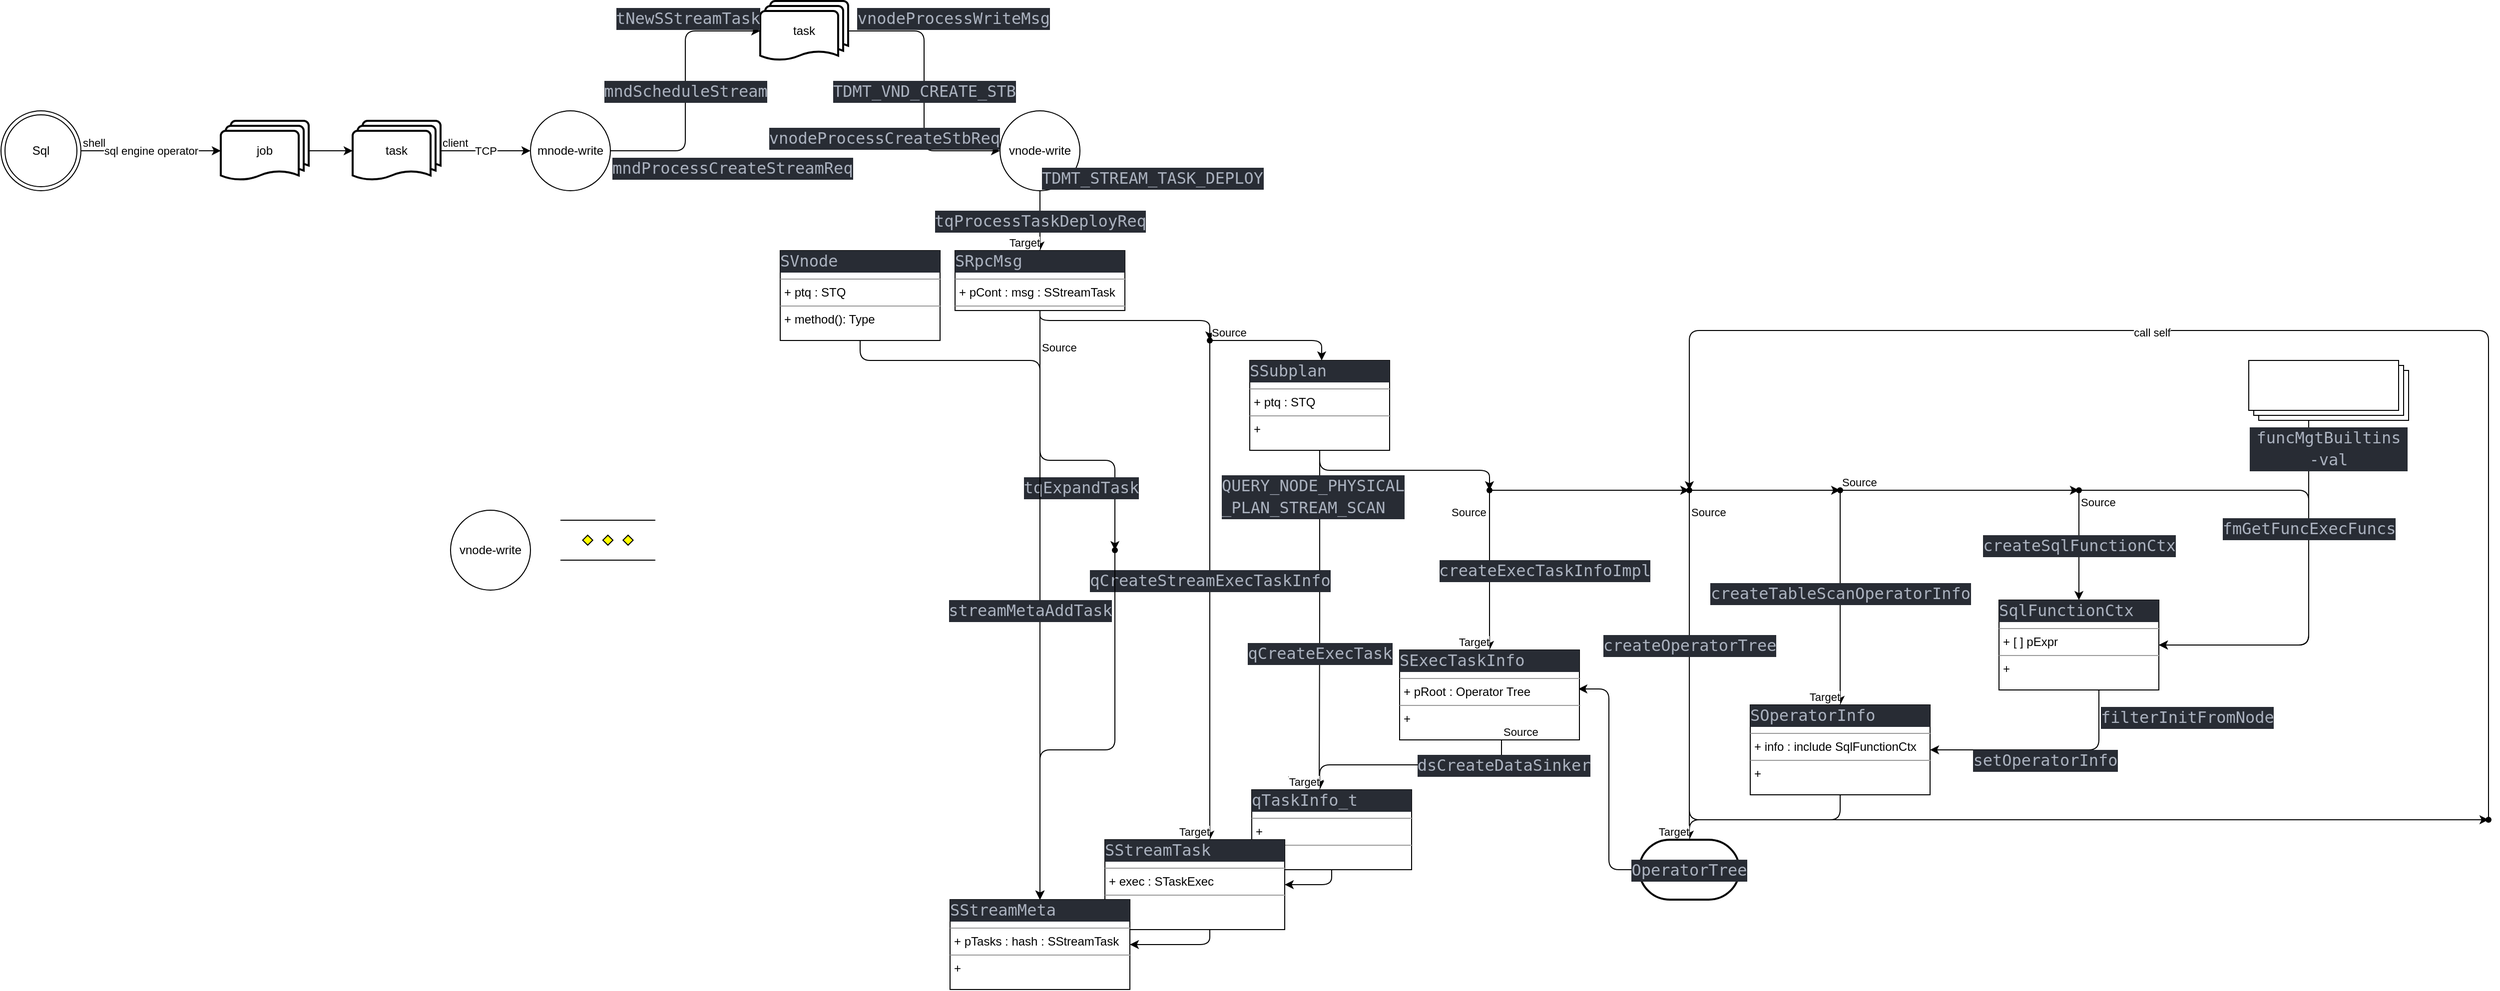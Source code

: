 <mxfile version="21.1.6" type="github">
  <diagram name="第 1 页" id="pCtgnsToikmaQAuae_r1">
    <mxGraphModel dx="1434" dy="764" grid="1" gridSize="10" guides="1" tooltips="1" connect="1" arrows="1" fold="1" page="1" pageScale="1" pageWidth="850" pageHeight="1100" math="0" shadow="0">
      <root>
        <mxCell id="0" />
        <mxCell id="1" parent="0" />
        <mxCell id="iXwxiYTci3UaNsQkCAsQ-6" value="vnode-write" style="ellipse;whiteSpace=wrap;html=1;aspect=fixed;" parent="1" vertex="1">
          <mxGeometry x="1000" y="640" width="80" height="80" as="geometry" />
        </mxCell>
        <mxCell id="iXwxiYTci3UaNsQkCAsQ-7" value="vnode-write" style="ellipse;whiteSpace=wrap;html=1;aspect=fixed;" parent="1" vertex="1">
          <mxGeometry x="450" y="1040" width="80" height="80" as="geometry" />
        </mxCell>
        <mxCell id="iXwxiYTci3UaNsQkCAsQ-8" value="" style="verticalLabelPosition=bottom;verticalAlign=top;html=1;shape=mxgraph.flowchart.parallel_mode;pointerEvents=1" parent="1" vertex="1">
          <mxGeometry x="560" y="1050" width="95" height="40" as="geometry" />
        </mxCell>
        <mxCell id="iXwxiYTci3UaNsQkCAsQ-9" value="" style="endArrow=classic;html=1;rounded=0;" parent="1" source="iXwxiYTci3UaNsQkCAsQ-16" target="iXwxiYTci3UaNsQkCAsQ-15" edge="1">
          <mxGeometry relative="1" as="geometry">
            <mxPoint x="380" y="680.5" as="sourcePoint" />
            <mxPoint x="540" y="680" as="targetPoint" />
          </mxGeometry>
        </mxCell>
        <mxCell id="iXwxiYTci3UaNsQkCAsQ-10" value="TCP" style="edgeLabel;resizable=0;html=1;align=center;verticalAlign=middle;" parent="iXwxiYTci3UaNsQkCAsQ-9" connectable="0" vertex="1">
          <mxGeometry relative="1" as="geometry" />
        </mxCell>
        <mxCell id="iXwxiYTci3UaNsQkCAsQ-11" value="client" style="edgeLabel;resizable=0;html=1;align=left;verticalAlign=bottom;" parent="iXwxiYTci3UaNsQkCAsQ-9" connectable="0" vertex="1">
          <mxGeometry x="-1" relative="1" as="geometry" />
        </mxCell>
        <mxCell id="iXwxiYTci3UaNsQkCAsQ-12" style="edgeStyle=orthogonalEdgeStyle;rounded=0;orthogonalLoop=1;jettySize=auto;html=1;exitX=1;exitY=0.5;exitDx=0;exitDy=0;exitPerimeter=0;entryX=0;entryY=0.5;entryDx=0;entryDy=0;entryPerimeter=0;" parent="1" source="iXwxiYTci3UaNsQkCAsQ-13" target="iXwxiYTci3UaNsQkCAsQ-16" edge="1">
          <mxGeometry relative="1" as="geometry" />
        </mxCell>
        <mxCell id="iXwxiYTci3UaNsQkCAsQ-13" value="job" style="strokeWidth=2;html=1;shape=mxgraph.flowchart.multi-document;whiteSpace=wrap;" parent="1" vertex="1">
          <mxGeometry x="220" y="650" width="88" height="60" as="geometry" />
        </mxCell>
        <mxCell id="iXwxiYTci3UaNsQkCAsQ-14" value="&lt;div&gt;Sql&lt;/div&gt;" style="ellipse;shape=doubleEllipse;whiteSpace=wrap;html=1;aspect=fixed;" parent="1" vertex="1">
          <mxGeometry y="640" width="80" height="80" as="geometry" />
        </mxCell>
        <mxCell id="iXwxiYTci3UaNsQkCAsQ-15" value="mnode-write" style="ellipse;whiteSpace=wrap;html=1;aspect=fixed;" parent="1" vertex="1">
          <mxGeometry x="530" y="640" width="80" height="80" as="geometry" />
        </mxCell>
        <mxCell id="iXwxiYTci3UaNsQkCAsQ-16" value="task" style="strokeWidth=2;html=1;shape=mxgraph.flowchart.multi-document;whiteSpace=wrap;" parent="1" vertex="1">
          <mxGeometry x="352" y="650" width="88" height="60" as="geometry" />
        </mxCell>
        <mxCell id="iXwxiYTci3UaNsQkCAsQ-17" value="" style="endArrow=classic;html=1;rounded=0;" parent="1" source="iXwxiYTci3UaNsQkCAsQ-14" target="iXwxiYTci3UaNsQkCAsQ-13" edge="1">
          <mxGeometry relative="1" as="geometry">
            <mxPoint x="460" y="550" as="sourcePoint" />
            <mxPoint x="620" y="550" as="targetPoint" />
          </mxGeometry>
        </mxCell>
        <mxCell id="iXwxiYTci3UaNsQkCAsQ-18" value="sql engine operator" style="edgeLabel;resizable=0;html=1;align=center;verticalAlign=middle;" parent="iXwxiYTci3UaNsQkCAsQ-17" connectable="0" vertex="1">
          <mxGeometry relative="1" as="geometry" />
        </mxCell>
        <mxCell id="iXwxiYTci3UaNsQkCAsQ-19" value="shell" style="edgeLabel;resizable=0;html=1;align=left;verticalAlign=bottom;" parent="iXwxiYTci3UaNsQkCAsQ-17" connectable="0" vertex="1">
          <mxGeometry x="-1" relative="1" as="geometry" />
        </mxCell>
        <mxCell id="iXwxiYTci3UaNsQkCAsQ-26" value="" style="endArrow=classic;html=1;rounded=1;edgeStyle=elbowEdgeStyle;" parent="1" source="iXwxiYTci3UaNsQkCAsQ-33" target="iXwxiYTci3UaNsQkCAsQ-6" edge="1">
          <mxGeometry relative="1" as="geometry">
            <mxPoint x="590" y="770" as="sourcePoint" />
            <mxPoint x="1010" y="540" as="targetPoint" />
          </mxGeometry>
        </mxCell>
        <mxCell id="iXwxiYTci3UaNsQkCAsQ-27" value="&lt;div style=&quot;color: rgb(171, 178, 191); background-color: rgb(40, 44, 52); font-family: &amp;quot;Cascadia Code&amp;quot;, &amp;quot;Cascadia Code&amp;quot;, monospace, &amp;quot;Droid Sans Mono&amp;quot;, &amp;quot;monospace&amp;quot;, monospace; font-weight: normal; font-size: 16px; line-height: 22px;&quot;&gt;&lt;div&gt;TDMT_VND_CREATE_STB&lt;/div&gt;&lt;/div&gt;" style="edgeLabel;resizable=0;html=1;align=center;verticalAlign=middle;" parent="iXwxiYTci3UaNsQkCAsQ-26" connectable="0" vertex="1">
          <mxGeometry relative="1" as="geometry" />
        </mxCell>
        <mxCell id="iXwxiYTci3UaNsQkCAsQ-29" value="&lt;div style=&quot;color: rgb(171, 178, 191); background-color: rgb(40, 44, 52); font-family: &amp;quot;Cascadia Code&amp;quot;, &amp;quot;Cascadia Code&amp;quot;, monospace, &amp;quot;Droid Sans Mono&amp;quot;, &amp;quot;monospace&amp;quot;, monospace; font-weight: normal; font-size: 16px; line-height: 22px;&quot;&gt;&lt;div&gt;vnodeProcessCreateStbReq&lt;/div&gt;&lt;/div&gt;" style="edgeLabel;resizable=0;html=1;align=right;verticalAlign=bottom;" parent="iXwxiYTci3UaNsQkCAsQ-26" connectable="0" vertex="1">
          <mxGeometry x="1" relative="1" as="geometry" />
        </mxCell>
        <mxCell id="iXwxiYTci3UaNsQkCAsQ-33" value="task" style="strokeWidth=2;html=1;shape=mxgraph.flowchart.multi-document;whiteSpace=wrap;" parent="1" vertex="1">
          <mxGeometry x="760" y="530" width="88" height="60" as="geometry" />
        </mxCell>
        <mxCell id="iXwxiYTci3UaNsQkCAsQ-35" value="" style="endArrow=classic;html=1;rounded=1;edgeStyle=elbowEdgeStyle;" parent="1" source="iXwxiYTci3UaNsQkCAsQ-15" target="iXwxiYTci3UaNsQkCAsQ-33" edge="1">
          <mxGeometry relative="1" as="geometry">
            <mxPoint x="570" y="780" as="sourcePoint" />
            <mxPoint x="730" y="780" as="targetPoint" />
          </mxGeometry>
        </mxCell>
        <mxCell id="iXwxiYTci3UaNsQkCAsQ-36" value="&lt;div style=&quot;color: rgb(171, 178, 191); background-color: rgb(40, 44, 52); font-family: &amp;quot;Cascadia Code&amp;quot;, &amp;quot;Cascadia Code&amp;quot;, monospace, &amp;quot;Droid Sans Mono&amp;quot;, &amp;quot;monospace&amp;quot;, monospace; font-weight: normal; font-size: 16px; line-height: 22px;&quot;&gt;&lt;div&gt;mndScheduleStream&lt;/div&gt;&lt;/div&gt;" style="edgeLabel;resizable=0;html=1;align=center;verticalAlign=middle;" parent="iXwxiYTci3UaNsQkCAsQ-35" connectable="0" vertex="1">
          <mxGeometry relative="1" as="geometry" />
        </mxCell>
        <mxCell id="iXwxiYTci3UaNsQkCAsQ-37" value="&lt;div style=&quot;color: rgb(171, 178, 191); background-color: rgb(40, 44, 52); font-family: &amp;quot;Cascadia Code&amp;quot;, &amp;quot;Cascadia Code&amp;quot;, monospace, &amp;quot;Droid Sans Mono&amp;quot;, &amp;quot;monospace&amp;quot;, monospace; font-weight: normal; font-size: 16px; line-height: 22px;&quot;&gt;&lt;div&gt;mndProcessCreateStreamReq&lt;/div&gt;&lt;/div&gt;" style="edgeLabel;resizable=0;html=1;align=left;verticalAlign=bottom;" parent="iXwxiYTci3UaNsQkCAsQ-35" connectable="0" vertex="1">
          <mxGeometry x="-1" relative="1" as="geometry">
            <mxPoint y="30" as="offset" />
          </mxGeometry>
        </mxCell>
        <mxCell id="iXwxiYTci3UaNsQkCAsQ-38" value="&lt;div style=&quot;color: rgb(171, 178, 191); background-color: rgb(40, 44, 52); font-family: &amp;quot;Cascadia Code&amp;quot;, &amp;quot;Cascadia Code&amp;quot;, monospace, &amp;quot;Droid Sans Mono&amp;quot;, &amp;quot;monospace&amp;quot;, monospace; font-weight: normal; font-size: 16px; line-height: 22px;&quot;&gt;&lt;div&gt;tNewSStreamTask&lt;/div&gt;&lt;/div&gt;" style="edgeLabel;resizable=0;html=1;align=right;verticalAlign=bottom;" parent="iXwxiYTci3UaNsQkCAsQ-35" connectable="0" vertex="1">
          <mxGeometry x="1" relative="1" as="geometry" />
        </mxCell>
        <mxCell id="iXwxiYTci3UaNsQkCAsQ-39" value="&lt;div style=&quot;color: rgb(171, 178, 191); background-color: rgb(40, 44, 52); font-family: &amp;quot;Cascadia Code&amp;quot;, &amp;quot;Cascadia Code&amp;quot;, monospace, &amp;quot;Droid Sans Mono&amp;quot;, &amp;quot;monospace&amp;quot;, monospace; font-weight: normal; font-size: 16px; line-height: 22px;&quot;&gt;&lt;div&gt;&lt;span style=&quot;color: #abb2bf;&quot;&gt;vnodeProcessWriteMsg&lt;/span&gt;&lt;/div&gt;&lt;/div&gt;" style="edgeLabel;resizable=0;html=1;align=right;verticalAlign=bottom;" parent="1" connectable="0" vertex="1">
          <mxGeometry x="1050" y="560" as="geometry" />
        </mxCell>
        <mxCell id="iXwxiYTci3UaNsQkCAsQ-40" value="" style="endArrow=classic;html=1;rounded=1;edgeStyle=elbowEdgeStyle;" parent="1" source="iXwxiYTci3UaNsQkCAsQ-6" target="iXwxiYTci3UaNsQkCAsQ-47" edge="1">
          <mxGeometry relative="1" as="geometry">
            <mxPoint x="1020" y="790" as="sourcePoint" />
            <mxPoint x="1040" y="870" as="targetPoint" />
          </mxGeometry>
        </mxCell>
        <mxCell id="iXwxiYTci3UaNsQkCAsQ-41" value="&lt;div style=&quot;color: rgb(171, 178, 191); background-color: rgb(40, 44, 52); font-family: &amp;quot;Cascadia Code&amp;quot;, &amp;quot;Cascadia Code&amp;quot;, monospace, &amp;quot;Droid Sans Mono&amp;quot;, &amp;quot;monospace&amp;quot;, monospace; font-weight: normal; font-size: 16px; line-height: 22px;&quot;&gt;&lt;div&gt;tqProcessTaskDeployReq&lt;/div&gt;&lt;/div&gt;" style="edgeLabel;resizable=0;html=1;align=center;verticalAlign=middle;" parent="iXwxiYTci3UaNsQkCAsQ-40" connectable="0" vertex="1">
          <mxGeometry relative="1" as="geometry" />
        </mxCell>
        <mxCell id="iXwxiYTci3UaNsQkCAsQ-42" value="&lt;div style=&quot;color: rgb(171, 178, 191); background-color: rgb(40, 44, 52); font-family: &amp;quot;Cascadia Code&amp;quot;, &amp;quot;Cascadia Code&amp;quot;, monospace, &amp;quot;Droid Sans Mono&amp;quot;, &amp;quot;monospace&amp;quot;, monospace; font-weight: normal; font-size: 16px; line-height: 22px;&quot;&gt;&lt;div&gt;TDMT_STREAM_TASK_DEPLOY&lt;/div&gt;&lt;/div&gt;" style="edgeLabel;resizable=0;html=1;align=left;verticalAlign=bottom;" parent="iXwxiYTci3UaNsQkCAsQ-40" connectable="0" vertex="1">
          <mxGeometry x="-1" relative="1" as="geometry" />
        </mxCell>
        <mxCell id="iXwxiYTci3UaNsQkCAsQ-43" value="Target" style="edgeLabel;resizable=0;html=1;align=right;verticalAlign=bottom;" parent="iXwxiYTci3UaNsQkCAsQ-40" connectable="0" vertex="1">
          <mxGeometry x="1" relative="1" as="geometry" />
        </mxCell>
        <mxCell id="iXwxiYTci3UaNsQkCAsQ-105" style="edgeStyle=orthogonalEdgeStyle;rounded=1;orthogonalLoop=1;jettySize=auto;html=1;entryX=1;entryY=0.5;entryDx=0;entryDy=0;" parent="1" source="iXwxiYTci3UaNsQkCAsQ-44" target="iXwxiYTci3UaNsQkCAsQ-114" edge="1">
          <mxGeometry relative="1" as="geometry">
            <mxPoint x="2310" y="1310" as="targetPoint" />
            <Array as="points">
              <mxPoint x="2310" y="1175" />
            </Array>
          </mxGeometry>
        </mxCell>
        <mxCell id="iXwxiYTci3UaNsQkCAsQ-44" value="&lt;div style=&quot;color: rgb(171, 178, 191); background-color: rgb(40, 44, 52); font-family: &amp;quot;Cascadia Code&amp;quot;, &amp;quot;Cascadia Code&amp;quot;, monospace, &amp;quot;Droid Sans Mono&amp;quot;, &amp;quot;monospace&amp;quot;, monospace; font-weight: normal; font-size: 16px; line-height: 22px;&quot;&gt;&lt;div&gt;funcMgtBuiltins -val&lt;br&gt;&lt;/div&gt;&lt;/div&gt;" style="verticalLabelPosition=bottom;verticalAlign=top;html=1;shape=mxgraph.basic.layered_rect;dx=10;outlineConnect=0;whiteSpace=wrap;" parent="1" vertex="1">
          <mxGeometry x="2250" y="890" width="160" height="60" as="geometry" />
        </mxCell>
        <mxCell id="inUq-G-adgL70UDjBjxK-19" style="edgeStyle=orthogonalEdgeStyle;rounded=1;orthogonalLoop=1;jettySize=auto;html=1;" edge="1" parent="1" source="iXwxiYTci3UaNsQkCAsQ-47" target="iXwxiYTci3UaNsQkCAsQ-106">
          <mxGeometry relative="1" as="geometry">
            <Array as="points">
              <mxPoint x="1040" y="850" />
              <mxPoint x="1210" y="850" />
            </Array>
          </mxGeometry>
        </mxCell>
        <mxCell id="iXwxiYTci3UaNsQkCAsQ-47" value="&lt;div style=&quot;color: rgb(171, 178, 191); background-color: rgb(40, 44, 52); font-family: &amp;quot;Cascadia Code&amp;quot;, &amp;quot;Cascadia Code&amp;quot;, monospace, &amp;quot;Droid Sans Mono&amp;quot;, &amp;quot;monospace&amp;quot;, monospace; font-weight: normal; font-size: 16px; line-height: 22px;&quot;&gt;&lt;div&gt;SRpcMsg&lt;/div&gt;&lt;/div&gt;&lt;hr size=&quot;1&quot;&gt;&lt;p style=&quot;margin:0px;margin-left:4px;&quot;&gt;+ pCont : msg : SStreamTask&lt;/p&gt;&lt;hr size=&quot;1&quot;&gt;" style="verticalAlign=top;align=left;overflow=fill;fontSize=12;fontFamily=Helvetica;html=1;whiteSpace=wrap;" parent="1" vertex="1">
          <mxGeometry x="955" y="780" width="170" height="60" as="geometry" />
        </mxCell>
        <mxCell id="iXwxiYTci3UaNsQkCAsQ-48" value="" style="endArrow=classic;html=1;rounded=1;edgeStyle=orthogonalEdgeStyle;exitX=0.5;exitY=1;exitDx=0;exitDy=0;" parent="1" source="iXwxiYTci3UaNsQkCAsQ-47" target="iXwxiYTci3UaNsQkCAsQ-112" edge="1">
          <mxGeometry relative="1" as="geometry">
            <mxPoint x="1100" y="970" as="sourcePoint" />
            <mxPoint x="1100" y="1290" as="targetPoint" />
            <Array as="points">
              <mxPoint x="1040" y="990" />
              <mxPoint x="1115" y="990" />
            </Array>
          </mxGeometry>
        </mxCell>
        <mxCell id="iXwxiYTci3UaNsQkCAsQ-49" value="&lt;div style=&quot;color: rgb(171, 178, 191); background-color: rgb(40, 44, 52); font-family: &amp;quot;Cascadia Code&amp;quot;, &amp;quot;Cascadia Code&amp;quot;, monospace, &amp;quot;Droid Sans Mono&amp;quot;, &amp;quot;monospace&amp;quot;, monospace; font-weight: normal; font-size: 16px; line-height: 22px;&quot;&gt;&lt;div&gt;tqExpandTask&lt;/div&gt;&lt;/div&gt;" style="edgeLabel;resizable=0;html=1;align=center;verticalAlign=middle;" parent="iXwxiYTci3UaNsQkCAsQ-48" connectable="0" vertex="1">
          <mxGeometry relative="1" as="geometry">
            <mxPoint x="33" y="27" as="offset" />
          </mxGeometry>
        </mxCell>
        <mxCell id="iXwxiYTci3UaNsQkCAsQ-57" value="" style="endArrow=classic;html=1;rounded=0;entryX=0.422;entryY=-0.011;entryDx=0;entryDy=0;entryPerimeter=0;edgeStyle=orthogonalEdgeStyle;" parent="1" source="iXwxiYTci3UaNsQkCAsQ-85" target="iXwxiYTci3UaNsQkCAsQ-127" edge="1">
          <mxGeometry relative="1" as="geometry">
            <mxPoint x="1400" y="1140" as="sourcePoint" />
            <mxPoint x="1410" y="1310" as="targetPoint" />
          </mxGeometry>
        </mxCell>
        <mxCell id="iXwxiYTci3UaNsQkCAsQ-58" value="&lt;div style=&quot;color: rgb(171, 178, 191); background-color: rgb(40, 44, 52); font-family: &amp;quot;Cascadia Code&amp;quot;, &amp;quot;Cascadia Code&amp;quot;, monospace, &amp;quot;Droid Sans Mono&amp;quot;, &amp;quot;monospace&amp;quot;, monospace; font-weight: normal; font-size: 16px; line-height: 22px;&quot;&gt;&lt;div&gt;qCreateExecTask&lt;/div&gt;&lt;/div&gt;" style="edgeLabel;resizable=0;html=1;align=center;verticalAlign=middle;" parent="iXwxiYTci3UaNsQkCAsQ-57" connectable="0" vertex="1">
          <mxGeometry relative="1" as="geometry">
            <mxPoint y="33" as="offset" />
          </mxGeometry>
        </mxCell>
        <mxCell id="iXwxiYTci3UaNsQkCAsQ-59" value="&lt;div style=&quot;color: rgb(171, 178, 191); background-color: rgb(40, 44, 52); font-family: &amp;quot;Cascadia Code&amp;quot;, &amp;quot;Cascadia Code&amp;quot;, monospace, &amp;quot;Droid Sans Mono&amp;quot;, &amp;quot;monospace&amp;quot;, monospace; font-weight: normal; font-size: 16px; line-height: 22px;&quot;&gt;&lt;div&gt;QUERY_NODE_PHYSICAL&lt;/div&gt;&lt;div&gt;_PLAN_STREAM_SCAN&lt;/div&gt;&lt;/div&gt;" style="edgeLabel;resizable=0;html=1;align=left;verticalAlign=bottom;" parent="iXwxiYTci3UaNsQkCAsQ-57" connectable="0" vertex="1">
          <mxGeometry x="-1" relative="1" as="geometry">
            <mxPoint x="-100" y="70" as="offset" />
          </mxGeometry>
        </mxCell>
        <mxCell id="iXwxiYTci3UaNsQkCAsQ-60" value="Target" style="edgeLabel;resizable=0;html=1;align=right;verticalAlign=bottom;" parent="iXwxiYTci3UaNsQkCAsQ-57" connectable="0" vertex="1">
          <mxGeometry x="1" relative="1" as="geometry" />
        </mxCell>
        <mxCell id="inUq-G-adgL70UDjBjxK-18" style="edgeStyle=orthogonalEdgeStyle;rounded=1;orthogonalLoop=1;jettySize=auto;html=1;" edge="1" parent="1" source="iXwxiYTci3UaNsQkCAsQ-74" target="iXwxiYTci3UaNsQkCAsQ-134">
          <mxGeometry relative="1" as="geometry">
            <Array as="points">
              <mxPoint x="860" y="890" />
              <mxPoint x="1040" y="890" />
            </Array>
          </mxGeometry>
        </mxCell>
        <mxCell id="iXwxiYTci3UaNsQkCAsQ-74" value="&lt;div style=&quot;color: rgb(171, 178, 191); background-color: rgb(40, 44, 52); font-family: &amp;quot;Cascadia Code&amp;quot;, &amp;quot;Cascadia Code&amp;quot;, monospace, &amp;quot;Droid Sans Mono&amp;quot;, &amp;quot;monospace&amp;quot;, monospace; font-weight: normal; font-size: 16px; line-height: 22px;&quot;&gt;&lt;div&gt;SVnode&lt;/div&gt;&lt;/div&gt;&lt;hr size=&quot;1&quot;&gt;&lt;p style=&quot;margin:0px;margin-left:4px;&quot;&gt;+ ptq : STQ&lt;/p&gt;&lt;hr size=&quot;1&quot;&gt;&lt;p style=&quot;margin:0px;margin-left:4px;&quot;&gt;+ method(): Type&lt;/p&gt;" style="verticalAlign=top;align=left;overflow=fill;fontSize=12;fontFamily=Helvetica;html=1;whiteSpace=wrap;" parent="1" vertex="1">
          <mxGeometry x="780" y="780" width="160" height="90" as="geometry" />
        </mxCell>
        <mxCell id="iXwxiYTci3UaNsQkCAsQ-79" value="" style="endArrow=classic;html=1;rounded=1;exitX=0.2;exitY=0.5;exitDx=0;exitDy=0;exitPerimeter=0;edgeStyle=elbowEdgeStyle;" parent="1" source="iXwxiYTci3UaNsQkCAsQ-106" target="iXwxiYTci3UaNsQkCAsQ-132" edge="1">
          <mxGeometry relative="1" as="geometry">
            <mxPoint x="1215" y="960" as="sourcePoint" />
            <mxPoint x="1210" y="1340" as="targetPoint" />
            <Array as="points">
              <mxPoint x="1210" y="1100" />
              <mxPoint x="1200" y="1070" />
            </Array>
          </mxGeometry>
        </mxCell>
        <mxCell id="iXwxiYTci3UaNsQkCAsQ-80" value="&lt;div style=&quot;color: rgb(171, 178, 191); background-color: rgb(40, 44, 52); font-family: &amp;quot;Cascadia Code&amp;quot;, &amp;quot;Cascadia Code&amp;quot;, monospace, &amp;quot;Droid Sans Mono&amp;quot;, &amp;quot;monospace&amp;quot;, monospace; font-weight: normal; font-size: 16px; line-height: 22px;&quot;&gt;&lt;div&gt;qCreateStreamExecTaskInfo&lt;/div&gt;&lt;/div&gt;" style="edgeLabel;resizable=0;html=1;align=center;verticalAlign=middle;" parent="iXwxiYTci3UaNsQkCAsQ-79" connectable="0" vertex="1">
          <mxGeometry relative="1" as="geometry">
            <mxPoint y="-10" as="offset" />
          </mxGeometry>
        </mxCell>
        <mxCell id="iXwxiYTci3UaNsQkCAsQ-81" value="Source" style="edgeLabel;resizable=0;html=1;align=left;verticalAlign=bottom;" parent="iXwxiYTci3UaNsQkCAsQ-79" connectable="0" vertex="1">
          <mxGeometry x="-1" relative="1" as="geometry" />
        </mxCell>
        <mxCell id="iXwxiYTci3UaNsQkCAsQ-82" value="Target" style="edgeLabel;resizable=0;html=1;align=right;verticalAlign=bottom;" parent="iXwxiYTci3UaNsQkCAsQ-79" connectable="0" vertex="1">
          <mxGeometry x="1" relative="1" as="geometry" />
        </mxCell>
        <mxCell id="iXwxiYTci3UaNsQkCAsQ-144" style="edgeStyle=orthogonalEdgeStyle;rounded=1;orthogonalLoop=1;jettySize=auto;html=1;exitX=0.5;exitY=1;exitDx=0;exitDy=0;entryX=0.85;entryY=1.2;entryDx=0;entryDy=0;entryPerimeter=0;" parent="1" source="iXwxiYTci3UaNsQkCAsQ-85" target="iXwxiYTci3UaNsQkCAsQ-142" edge="1">
          <mxGeometry relative="1" as="geometry">
            <Array as="points">
              <mxPoint x="1320" y="1000" />
              <mxPoint x="1490" y="1000" />
            </Array>
          </mxGeometry>
        </mxCell>
        <mxCell id="iXwxiYTci3UaNsQkCAsQ-85" value="&lt;div style=&quot;color: rgb(171, 178, 191); background-color: rgb(40, 44, 52); font-family: &amp;quot;Cascadia Code&amp;quot;, &amp;quot;Cascadia Code&amp;quot;, monospace, &amp;quot;Droid Sans Mono&amp;quot;, &amp;quot;monospace&amp;quot;, monospace; font-weight: normal; font-size: 16px; line-height: 22px;&quot;&gt;&lt;div style=&quot;color: rgb(171, 178, 191); background-color: rgb(40, 44, 52); font-family: &amp;quot;Cascadia Code&amp;quot;, &amp;quot;Cascadia Code&amp;quot;, monospace, &amp;quot;Droid Sans Mono&amp;quot;, &amp;quot;monospace&amp;quot;, monospace; font-weight: normal; font-size: 16px; line-height: 22px;&quot;&gt;&lt;div&gt;SSubplan&lt;/div&gt;&lt;/div&gt;&lt;/div&gt;&lt;hr size=&quot;1&quot;&gt;&lt;p style=&quot;margin:0px;margin-left:4px;&quot;&gt;+ ptq : STQ&lt;/p&gt;&lt;hr size=&quot;1&quot;&gt;&lt;p style=&quot;margin:0px;margin-left:4px;&quot;&gt;+ &lt;br&gt;&lt;/p&gt;" style="verticalAlign=top;align=left;overflow=fill;fontSize=12;fontFamily=Helvetica;html=1;whiteSpace=wrap;" parent="1" vertex="1">
          <mxGeometry x="1250" y="890" width="140" height="90" as="geometry" />
        </mxCell>
        <mxCell id="iXwxiYTci3UaNsQkCAsQ-86" value="" style="endArrow=classic;html=1;rounded=1;exitX=0.5;exitY=1;exitDx=0;exitDy=0;edgeStyle=orthogonalEdgeStyle;" parent="1" source="iXwxiYTci3UaNsQkCAsQ-47" target="iXwxiYTci3UaNsQkCAsQ-134" edge="1">
          <mxGeometry relative="1" as="geometry">
            <mxPoint x="939.5" y="1000" as="sourcePoint" />
            <mxPoint x="940" y="1360" as="targetPoint" />
          </mxGeometry>
        </mxCell>
        <mxCell id="iXwxiYTci3UaNsQkCAsQ-87" value="&lt;div style=&quot;color: rgb(171, 178, 191); background-color: rgb(40, 44, 52); font-family: &amp;quot;Cascadia Code&amp;quot;, &amp;quot;Cascadia Code&amp;quot;, monospace, &amp;quot;Droid Sans Mono&amp;quot;, &amp;quot;monospace&amp;quot;, monospace; font-weight: normal; font-size: 16px; line-height: 22px;&quot;&gt;&lt;div&gt;streamMetaAddTask&lt;/div&gt;&lt;/div&gt;" style="edgeLabel;resizable=0;html=1;align=center;verticalAlign=middle;" parent="iXwxiYTci3UaNsQkCAsQ-86" connectable="0" vertex="1">
          <mxGeometry relative="1" as="geometry">
            <mxPoint x="-10" y="5" as="offset" />
          </mxGeometry>
        </mxCell>
        <mxCell id="iXwxiYTci3UaNsQkCAsQ-88" value="Source" style="edgeLabel;resizable=0;html=1;align=left;verticalAlign=bottom;" parent="iXwxiYTci3UaNsQkCAsQ-86" connectable="0" vertex="1">
          <mxGeometry x="-1" relative="1" as="geometry">
            <mxPoint y="45" as="offset" />
          </mxGeometry>
        </mxCell>
        <mxCell id="iXwxiYTci3UaNsQkCAsQ-89" value="" style="endArrow=classic;html=1;rounded=1;edgeStyle=orthogonalEdgeStyle;exitX=0.45;exitY=0.7;exitDx=0;exitDy=0;exitPerimeter=0;" parent="1" source="iXwxiYTci3UaNsQkCAsQ-142" target="iXwxiYTci3UaNsQkCAsQ-126" edge="1">
          <mxGeometry relative="1" as="geometry">
            <mxPoint x="1490" y="1000" as="sourcePoint" />
            <mxPoint x="1730" y="1090" as="targetPoint" />
          </mxGeometry>
        </mxCell>
        <mxCell id="iXwxiYTci3UaNsQkCAsQ-90" value="&lt;div style=&quot;color: rgb(171, 178, 191); background-color: rgb(40, 44, 52); font-family: &amp;quot;Cascadia Code&amp;quot;, &amp;quot;Cascadia Code&amp;quot;, monospace, &amp;quot;Droid Sans Mono&amp;quot;, &amp;quot;monospace&amp;quot;, monospace; font-weight: normal; font-size: 16px; line-height: 22px;&quot;&gt;&lt;div&gt;createExecTaskInfoImpl&lt;/div&gt;&lt;/div&gt;" style="edgeLabel;resizable=0;html=1;align=center;verticalAlign=middle;" parent="iXwxiYTci3UaNsQkCAsQ-89" connectable="0" vertex="1">
          <mxGeometry relative="1" as="geometry">
            <mxPoint x="55" as="offset" />
          </mxGeometry>
        </mxCell>
        <mxCell id="iXwxiYTci3UaNsQkCAsQ-91" value="Source" style="edgeLabel;resizable=0;html=1;align=left;verticalAlign=bottom;" parent="iXwxiYTci3UaNsQkCAsQ-89" connectable="0" vertex="1">
          <mxGeometry x="-1" relative="1" as="geometry">
            <mxPoint x="-40" y="30" as="offset" />
          </mxGeometry>
        </mxCell>
        <mxCell id="iXwxiYTci3UaNsQkCAsQ-92" value="Target" style="edgeLabel;resizable=0;html=1;align=right;verticalAlign=bottom;" parent="iXwxiYTci3UaNsQkCAsQ-89" connectable="0" vertex="1">
          <mxGeometry x="1" relative="1" as="geometry" />
        </mxCell>
        <mxCell id="iXwxiYTci3UaNsQkCAsQ-95" value="" style="endArrow=classic;html=1;rounded=1;edgeStyle=elbowEdgeStyle;exitX=0.75;exitY=0.4;exitDx=0;exitDy=0;exitPerimeter=0;" parent="1" source="inUq-G-adgL70UDjBjxK-9" target="iXwxiYTci3UaNsQkCAsQ-113" edge="1">
          <mxGeometry relative="1" as="geometry">
            <mxPoint x="1820" y="970" as="sourcePoint" />
            <mxPoint x="2070" y="1340" as="targetPoint" />
            <Array as="points">
              <mxPoint x="1841" y="1160" />
              <mxPoint x="1860" y="1080" />
            </Array>
          </mxGeometry>
        </mxCell>
        <mxCell id="iXwxiYTci3UaNsQkCAsQ-96" value="&lt;div style=&quot;color: rgb(171, 178, 191); background-color: rgb(40, 44, 52); font-family: &amp;quot;Cascadia Code&amp;quot;, &amp;quot;Cascadia Code&amp;quot;, monospace, &amp;quot;Droid Sans Mono&amp;quot;, &amp;quot;monospace&amp;quot;, monospace; font-weight: normal; font-size: 16px; line-height: 22px;&quot;&gt;&lt;div&gt;createTableScanOperatorInfo&lt;/div&gt;&lt;/div&gt;" style="edgeLabel;resizable=0;html=1;align=center;verticalAlign=middle;" parent="iXwxiYTci3UaNsQkCAsQ-95" connectable="0" vertex="1">
          <mxGeometry relative="1" as="geometry">
            <mxPoint y="-5" as="offset" />
          </mxGeometry>
        </mxCell>
        <mxCell id="iXwxiYTci3UaNsQkCAsQ-97" value="Source" style="edgeLabel;resizable=0;html=1;align=left;verticalAlign=bottom;" parent="iXwxiYTci3UaNsQkCAsQ-95" connectable="0" vertex="1">
          <mxGeometry x="-1" relative="1" as="geometry" />
        </mxCell>
        <mxCell id="iXwxiYTci3UaNsQkCAsQ-98" value="Target" style="edgeLabel;resizable=0;html=1;align=right;verticalAlign=bottom;" parent="iXwxiYTci3UaNsQkCAsQ-95" connectable="0" vertex="1">
          <mxGeometry x="1" relative="1" as="geometry" />
        </mxCell>
        <mxCell id="iXwxiYTci3UaNsQkCAsQ-99" value="" style="endArrow=classic;html=1;rounded=0;exitX=0.6;exitY=0.85;exitDx=0;exitDy=0;exitPerimeter=0;" parent="1" target="iXwxiYTci3UaNsQkCAsQ-114" edge="1" source="inUq-G-adgL70UDjBjxK-10">
          <mxGeometry relative="1" as="geometry">
            <mxPoint x="2080" y="1020" as="sourcePoint" />
            <mxPoint x="2170" y="1360" as="targetPoint" />
          </mxGeometry>
        </mxCell>
        <mxCell id="iXwxiYTci3UaNsQkCAsQ-100" value="&lt;div style=&quot;color: rgb(171, 178, 191); background-color: rgb(40, 44, 52); font-family: &amp;quot;Cascadia Code&amp;quot;, &amp;quot;Cascadia Code&amp;quot;, monospace, &amp;quot;Droid Sans Mono&amp;quot;, &amp;quot;monospace&amp;quot;, monospace; font-weight: normal; font-size: 16px; line-height: 22px;&quot;&gt;&lt;div&gt;createSqlFunctionCtx&lt;/div&gt;&lt;/div&gt;" style="edgeLabel;resizable=0;html=1;align=center;verticalAlign=middle;" parent="iXwxiYTci3UaNsQkCAsQ-99" connectable="0" vertex="1">
          <mxGeometry relative="1" as="geometry" />
        </mxCell>
        <mxCell id="iXwxiYTci3UaNsQkCAsQ-101" value="Source" style="edgeLabel;resizable=0;html=1;align=left;verticalAlign=bottom;" parent="iXwxiYTci3UaNsQkCAsQ-99" connectable="0" vertex="1">
          <mxGeometry x="-1" relative="1" as="geometry">
            <mxPoint y="20" as="offset" />
          </mxGeometry>
        </mxCell>
        <mxCell id="iXwxiYTci3UaNsQkCAsQ-102" value="" style="endArrow=classic;html=1;entryX=1;entryY=0.5;entryDx=0;entryDy=0;rounded=1;edgeStyle=elbowEdgeStyle;exitX=0.8;exitY=0.6;exitDx=0;exitDy=0;exitPerimeter=0;" parent="1" target="iXwxiYTci3UaNsQkCAsQ-114" edge="1" source="inUq-G-adgL70UDjBjxK-10">
          <mxGeometry relative="1" as="geometry">
            <mxPoint x="2180" y="950" as="sourcePoint" />
            <mxPoint x="2310" y="1310" as="targetPoint" />
            <Array as="points">
              <mxPoint x="2310" y="1160" />
            </Array>
          </mxGeometry>
        </mxCell>
        <mxCell id="iXwxiYTci3UaNsQkCAsQ-103" value="&lt;div style=&quot;color: rgb(171, 178, 191); background-color: rgb(40, 44, 52); font-family: &amp;quot;Cascadia Code&amp;quot;, &amp;quot;Cascadia Code&amp;quot;, monospace, &amp;quot;Droid Sans Mono&amp;quot;, &amp;quot;monospace&amp;quot;, monospace; font-weight: normal; font-size: 16px; line-height: 22px;&quot;&gt;&lt;div&gt;fmGetFuncExecFuncs&lt;/div&gt;&lt;/div&gt;" style="edgeLabel;resizable=0;html=1;align=center;verticalAlign=middle;" parent="iXwxiYTci3UaNsQkCAsQ-102" connectable="0" vertex="1">
          <mxGeometry relative="1" as="geometry" />
        </mxCell>
        <mxCell id="iXwxiYTci3UaNsQkCAsQ-104" value="Source" style="edgeLabel;resizable=0;html=1;align=left;verticalAlign=bottom;" parent="iXwxiYTci3UaNsQkCAsQ-102" connectable="0" vertex="1">
          <mxGeometry x="-1" relative="1" as="geometry">
            <mxPoint y="20" as="offset" />
          </mxGeometry>
        </mxCell>
        <mxCell id="iXwxiYTci3UaNsQkCAsQ-111" value="" style="edgeStyle=orthogonalEdgeStyle;rounded=1;orthogonalLoop=1;jettySize=auto;html=1;" parent="1" source="iXwxiYTci3UaNsQkCAsQ-106" target="iXwxiYTci3UaNsQkCAsQ-85" edge="1">
          <mxGeometry relative="1" as="geometry">
            <Array as="points">
              <mxPoint x="1210" y="870" />
              <mxPoint x="1322" y="870" />
            </Array>
          </mxGeometry>
        </mxCell>
        <mxCell id="iXwxiYTci3UaNsQkCAsQ-106" value="" style="shape=waypoint;sketch=0;fillStyle=solid;size=6;pointerEvents=1;points=[];fillColor=none;resizable=0;rotatable=0;perimeter=centerPerimeter;snapToPoint=1;" parent="1" vertex="1">
          <mxGeometry x="1200" y="860" width="20" height="20" as="geometry" />
        </mxCell>
        <mxCell id="iXwxiYTci3UaNsQkCAsQ-140" style="edgeStyle=orthogonalEdgeStyle;rounded=1;orthogonalLoop=1;jettySize=auto;html=1;entryX=0.5;entryY=0;entryDx=0;entryDy=0;" parent="1" source="iXwxiYTci3UaNsQkCAsQ-112" target="iXwxiYTci3UaNsQkCAsQ-134" edge="1">
          <mxGeometry relative="1" as="geometry">
            <Array as="points">
              <mxPoint x="1115" y="1280" />
              <mxPoint x="1040" y="1280" />
            </Array>
          </mxGeometry>
        </mxCell>
        <mxCell id="iXwxiYTci3UaNsQkCAsQ-112" value="" style="shape=waypoint;sketch=0;fillStyle=solid;size=6;pointerEvents=1;points=[];fillColor=none;resizable=0;rotatable=0;perimeter=centerPerimeter;snapToPoint=1;" parent="1" vertex="1">
          <mxGeometry x="1105" y="1070" width="20" height="20" as="geometry" />
        </mxCell>
        <mxCell id="inUq-G-adgL70UDjBjxK-8" style="edgeStyle=orthogonalEdgeStyle;rounded=1;orthogonalLoop=1;jettySize=auto;html=1;entryX=0.5;entryY=1;entryDx=0;entryDy=0;entryPerimeter=0;" edge="1" parent="1" source="iXwxiYTci3UaNsQkCAsQ-113" target="iXwxiYTci3UaNsQkCAsQ-125">
          <mxGeometry relative="1" as="geometry">
            <Array as="points">
              <mxPoint x="1841" y="1350" />
              <mxPoint x="1690" y="1350" />
            </Array>
          </mxGeometry>
        </mxCell>
        <mxCell id="iXwxiYTci3UaNsQkCAsQ-113" value="&lt;div style=&quot;color: rgb(171, 178, 191); background-color: rgb(40, 44, 52); font-family: &amp;quot;Cascadia Code&amp;quot;, &amp;quot;Cascadia Code&amp;quot;, monospace, &amp;quot;Droid Sans Mono&amp;quot;, &amp;quot;monospace&amp;quot;, monospace; font-weight: normal; font-size: 16px; line-height: 22px;&quot;&gt;&lt;div style=&quot;color: rgb(171, 178, 191); background-color: rgb(40, 44, 52); font-family: &amp;quot;Cascadia Code&amp;quot;, &amp;quot;Cascadia Code&amp;quot;, monospace, &amp;quot;Droid Sans Mono&amp;quot;, &amp;quot;monospace&amp;quot;, monospace; font-weight: normal; font-size: 16px; line-height: 22px;&quot;&gt;&lt;div style=&quot;color: rgb(171, 178, 191); background-color: rgb(40, 44, 52); font-family: &amp;quot;Cascadia Code&amp;quot;, &amp;quot;Cascadia Code&amp;quot;, monospace, &amp;quot;Droid Sans Mono&amp;quot;, &amp;quot;monospace&amp;quot;, monospace; font-weight: normal; font-size: 16px; line-height: 22px;&quot;&gt;&lt;div&gt;SOperatorInfo&lt;/div&gt;&lt;/div&gt;&lt;/div&gt;&lt;/div&gt;&lt;hr size=&quot;1&quot;&gt;&lt;p style=&quot;margin:0px;margin-left:4px;&quot;&gt;+ info : include SqlFunctionCtx&lt;br&gt;&lt;/p&gt;&lt;hr size=&quot;1&quot;&gt;&lt;p style=&quot;margin:0px;margin-left:4px;&quot;&gt;+ &lt;br&gt;&lt;/p&gt;" style="verticalAlign=top;align=left;overflow=fill;fontSize=12;fontFamily=Helvetica;html=1;whiteSpace=wrap;" parent="1" vertex="1">
          <mxGeometry x="1751" y="1235" width="180" height="90" as="geometry" />
        </mxCell>
        <mxCell id="iXwxiYTci3UaNsQkCAsQ-114" value="&lt;div style=&quot;color: rgb(171, 178, 191); background-color: rgb(40, 44, 52); font-family: &amp;quot;Cascadia Code&amp;quot;, &amp;quot;Cascadia Code&amp;quot;, monospace, &amp;quot;Droid Sans Mono&amp;quot;, &amp;quot;monospace&amp;quot;, monospace; font-weight: normal; font-size: 16px; line-height: 22px;&quot;&gt;&lt;div style=&quot;color: rgb(171, 178, 191); background-color: rgb(40, 44, 52); font-family: &amp;quot;Cascadia Code&amp;quot;, &amp;quot;Cascadia Code&amp;quot;, monospace, &amp;quot;Droid Sans Mono&amp;quot;, &amp;quot;monospace&amp;quot;, monospace; font-weight: normal; font-size: 16px; line-height: 22px;&quot;&gt;&lt;div style=&quot;color: rgb(171, 178, 191); background-color: rgb(40, 44, 52); font-family: &amp;quot;Cascadia Code&amp;quot;, &amp;quot;Cascadia Code&amp;quot;, monospace, &amp;quot;Droid Sans Mono&amp;quot;, &amp;quot;monospace&amp;quot;, monospace; font-weight: normal; font-size: 16px; line-height: 22px;&quot;&gt;&lt;div style=&quot;color: rgb(171, 178, 191); background-color: rgb(40, 44, 52); font-family: &amp;quot;Cascadia Code&amp;quot;, &amp;quot;Cascadia Code&amp;quot;, monospace, &amp;quot;Droid Sans Mono&amp;quot;, &amp;quot;monospace&amp;quot;, monospace; font-weight: normal; font-size: 16px; line-height: 22px;&quot;&gt;&lt;div&gt;SqlFunctionCtx&lt;/div&gt;&lt;/div&gt;&lt;/div&gt;&lt;/div&gt;&lt;/div&gt;&lt;hr size=&quot;1&quot;&gt;&lt;p style=&quot;margin:0px;margin-left:4px;&quot;&gt;+ [ ] pExpr&lt;/p&gt;&lt;hr size=&quot;1&quot;&gt;&lt;p style=&quot;margin:0px;margin-left:4px;&quot;&gt;+ &lt;br&gt;&lt;/p&gt;" style="verticalAlign=top;align=left;overflow=fill;fontSize=12;fontFamily=Helvetica;html=1;whiteSpace=wrap;" parent="1" vertex="1">
          <mxGeometry x="2000" y="1130" width="160" height="90" as="geometry" />
        </mxCell>
        <mxCell id="iXwxiYTci3UaNsQkCAsQ-115" value="" style="endArrow=classic;html=1;rounded=1;entryX=1;entryY=0.5;entryDx=0;entryDy=0;edgeStyle=orthogonalEdgeStyle;" parent="1" source="iXwxiYTci3UaNsQkCAsQ-114" target="iXwxiYTci3UaNsQkCAsQ-113" edge="1">
          <mxGeometry relative="1" as="geometry">
            <mxPoint x="2290" y="1480" as="sourcePoint" />
            <mxPoint x="2310" y="1700" as="targetPoint" />
            <Array as="points">
              <mxPoint x="2100" y="1280" />
              <mxPoint x="1950" y="1280" />
            </Array>
          </mxGeometry>
        </mxCell>
        <mxCell id="iXwxiYTci3UaNsQkCAsQ-116" value="&lt;div style=&quot;color: rgb(171, 178, 191); background-color: rgb(40, 44, 52); font-family: &amp;quot;Cascadia Code&amp;quot;, &amp;quot;Cascadia Code&amp;quot;, monospace, &amp;quot;Droid Sans Mono&amp;quot;, &amp;quot;monospace&amp;quot;, monospace; font-weight: normal; font-size: 16px; line-height: 22px;&quot;&gt;&lt;div&gt;setOperatorInfo&lt;/div&gt;&lt;/div&gt;" style="edgeLabel;resizable=0;html=1;align=center;verticalAlign=middle;" parent="iXwxiYTci3UaNsQkCAsQ-115" connectable="0" vertex="1">
          <mxGeometry relative="1" as="geometry">
            <mxPoint y="10" as="offset" />
          </mxGeometry>
        </mxCell>
        <mxCell id="iXwxiYTci3UaNsQkCAsQ-117" value="&lt;div style=&quot;color: rgb(171, 178, 191); background-color: rgb(40, 44, 52); font-family: &amp;quot;Cascadia Code&amp;quot;, &amp;quot;Cascadia Code&amp;quot;, monospace, &amp;quot;Droid Sans Mono&amp;quot;, &amp;quot;monospace&amp;quot;, monospace; font-weight: normal; font-size: 16px; line-height: 22px;&quot;&gt;&lt;div&gt;filterInitFromNode&lt;/div&gt;&lt;/div&gt;" style="edgeLabel;resizable=0;html=1;align=left;verticalAlign=bottom;" parent="iXwxiYTci3UaNsQkCAsQ-115" connectable="0" vertex="1">
          <mxGeometry x="-1" relative="1" as="geometry">
            <mxPoint y="40" as="offset" />
          </mxGeometry>
        </mxCell>
        <mxCell id="iXwxiYTci3UaNsQkCAsQ-145" style="edgeStyle=elbowEdgeStyle;rounded=1;orthogonalLoop=1;jettySize=auto;html=1;entryX=0.994;entryY=0.433;entryDx=0;entryDy=0;entryPerimeter=0;" parent="1" source="iXwxiYTci3UaNsQkCAsQ-125" target="iXwxiYTci3UaNsQkCAsQ-126" edge="1">
          <mxGeometry relative="1" as="geometry" />
        </mxCell>
        <mxCell id="iXwxiYTci3UaNsQkCAsQ-125" value="&lt;div style=&quot;color: rgb(171, 178, 191); background-color: rgb(40, 44, 52); font-family: &amp;quot;Cascadia Code&amp;quot;, &amp;quot;Cascadia Code&amp;quot;, monospace, &amp;quot;Droid Sans Mono&amp;quot;, &amp;quot;monospace&amp;quot;, monospace; font-weight: normal; font-size: 16px; line-height: 22px;&quot;&gt;&lt;div&gt;OperatorTree&lt;/div&gt;&lt;/div&gt;" style="strokeWidth=2;html=1;shape=mxgraph.flowchart.terminator;whiteSpace=wrap;" parent="1" vertex="1">
          <mxGeometry x="1640" y="1370" width="100" height="60" as="geometry" />
        </mxCell>
        <mxCell id="iXwxiYTci3UaNsQkCAsQ-126" value="&lt;div style=&quot;color: rgb(171, 178, 191); background-color: rgb(40, 44, 52); font-family: &amp;quot;Cascadia Code&amp;quot;, &amp;quot;Cascadia Code&amp;quot;, monospace, &amp;quot;Droid Sans Mono&amp;quot;, &amp;quot;monospace&amp;quot;, monospace; font-weight: normal; font-size: 16px; line-height: 22px;&quot;&gt;&lt;div style=&quot;color: rgb(171, 178, 191); background-color: rgb(40, 44, 52); font-family: &amp;quot;Cascadia Code&amp;quot;, &amp;quot;Cascadia Code&amp;quot;, monospace, &amp;quot;Droid Sans Mono&amp;quot;, &amp;quot;monospace&amp;quot;, monospace; font-weight: normal; font-size: 16px; line-height: 22px;&quot;&gt;&lt;div style=&quot;color: rgb(171, 178, 191); background-color: rgb(40, 44, 52); font-family: &amp;quot;Cascadia Code&amp;quot;, &amp;quot;Cascadia Code&amp;quot;, monospace, &amp;quot;Droid Sans Mono&amp;quot;, &amp;quot;monospace&amp;quot;, monospace; font-weight: normal; font-size: 16px; line-height: 22px;&quot;&gt;&lt;div&gt;&lt;div style=&quot;color: rgb(171, 178, 191); background-color: rgb(40, 44, 52); font-family: &amp;quot;Cascadia Code&amp;quot;, &amp;quot;Cascadia Code&amp;quot;, monospace, &amp;quot;Droid Sans Mono&amp;quot;, &amp;quot;monospace&amp;quot;, monospace; font-weight: normal; font-size: 16px; line-height: 22px;&quot;&gt;&lt;div&gt;SExecTaskInfo&lt;/div&gt;&lt;/div&gt;&lt;/div&gt;&lt;/div&gt;&lt;/div&gt;&lt;/div&gt;&lt;hr size=&quot;1&quot;&gt;&lt;p style=&quot;margin:0px;margin-left:4px;&quot;&gt;+ pRoot : Operator Tree&lt;br&gt;&lt;/p&gt;&lt;hr size=&quot;1&quot;&gt;&lt;p style=&quot;margin:0px;margin-left:4px;&quot;&gt;+ &lt;br&gt;&lt;/p&gt;" style="verticalAlign=top;align=left;overflow=fill;fontSize=12;fontFamily=Helvetica;html=1;whiteSpace=wrap;" parent="1" vertex="1">
          <mxGeometry x="1400" y="1180" width="180" height="90" as="geometry" />
        </mxCell>
        <mxCell id="iXwxiYTci3UaNsQkCAsQ-136" style="edgeStyle=orthogonalEdgeStyle;rounded=1;orthogonalLoop=1;jettySize=auto;html=1;exitX=0.5;exitY=1;exitDx=0;exitDy=0;entryX=1;entryY=0.5;entryDx=0;entryDy=0;" parent="1" source="iXwxiYTci3UaNsQkCAsQ-127" target="iXwxiYTci3UaNsQkCAsQ-132" edge="1">
          <mxGeometry relative="1" as="geometry">
            <Array as="points">
              <mxPoint x="1332" y="1415" />
            </Array>
          </mxGeometry>
        </mxCell>
        <mxCell id="iXwxiYTci3UaNsQkCAsQ-127" value="&lt;div style=&quot;color: rgb(171, 178, 191); background-color: rgb(40, 44, 52); font-family: &amp;quot;Cascadia Code&amp;quot;, &amp;quot;Cascadia Code&amp;quot;, monospace, &amp;quot;Droid Sans Mono&amp;quot;, &amp;quot;monospace&amp;quot;, monospace; font-weight: normal; font-size: 16px; line-height: 22px;&quot;&gt;&lt;div style=&quot;color: rgb(171, 178, 191); background-color: rgb(40, 44, 52); font-family: &amp;quot;Cascadia Code&amp;quot;, &amp;quot;Cascadia Code&amp;quot;, monospace, &amp;quot;Droid Sans Mono&amp;quot;, &amp;quot;monospace&amp;quot;, monospace; font-weight: normal; font-size: 16px; line-height: 22px;&quot;&gt;&lt;div style=&quot;color: rgb(171, 178, 191); background-color: rgb(40, 44, 52); font-family: &amp;quot;Cascadia Code&amp;quot;, &amp;quot;Cascadia Code&amp;quot;, monospace, &amp;quot;Droid Sans Mono&amp;quot;, &amp;quot;monospace&amp;quot;, monospace; font-weight: normal; font-size: 16px; line-height: 22px;&quot;&gt;&lt;div&gt;&lt;div style=&quot;color: rgb(171, 178, 191); background-color: rgb(40, 44, 52); font-family: &amp;quot;Cascadia Code&amp;quot;, &amp;quot;Cascadia Code&amp;quot;, monospace, &amp;quot;Droid Sans Mono&amp;quot;, &amp;quot;monospace&amp;quot;, monospace; font-weight: normal; font-size: 16px; line-height: 22px;&quot;&gt;&lt;div style=&quot;color: rgb(171, 178, 191); background-color: rgb(40, 44, 52); font-family: &amp;quot;Cascadia Code&amp;quot;, &amp;quot;Cascadia Code&amp;quot;, monospace, &amp;quot;Droid Sans Mono&amp;quot;, &amp;quot;monospace&amp;quot;, monospace; font-weight: normal; font-size: 16px; line-height: 22px;&quot;&gt;&lt;div&gt;qTaskInfo_t&lt;/div&gt;&lt;/div&gt;&lt;/div&gt;&lt;/div&gt;&lt;/div&gt;&lt;/div&gt;&lt;/div&gt;&lt;hr size=&quot;1&quot;&gt;&lt;p style=&quot;margin:0px;margin-left:4px;&quot;&gt;+ &lt;br&gt;&lt;/p&gt;&lt;hr size=&quot;1&quot;&gt;&lt;p style=&quot;margin:0px;margin-left:4px;&quot;&gt;+ &lt;br&gt;&lt;/p&gt;" style="verticalAlign=top;align=left;overflow=fill;fontSize=12;fontFamily=Helvetica;html=1;whiteSpace=wrap;" parent="1" vertex="1">
          <mxGeometry x="1252" y="1320" width="160" height="80" as="geometry" />
        </mxCell>
        <mxCell id="iXwxiYTci3UaNsQkCAsQ-128" value="" style="endArrow=classic;html=1;rounded=1;edgeStyle=orthogonalEdgeStyle;" parent="1" source="iXwxiYTci3UaNsQkCAsQ-126" target="iXwxiYTci3UaNsQkCAsQ-127" edge="1">
          <mxGeometry relative="1" as="geometry">
            <mxPoint x="1710" y="1470" as="sourcePoint" />
            <mxPoint x="1720" y="1610" as="targetPoint" />
            <Array as="points">
              <mxPoint x="1502" y="1295" />
              <mxPoint x="1320" y="1295" />
            </Array>
          </mxGeometry>
        </mxCell>
        <mxCell id="iXwxiYTci3UaNsQkCAsQ-129" value="&lt;div style=&quot;color: rgb(171, 178, 191); background-color: rgb(40, 44, 52); font-family: &amp;quot;Cascadia Code&amp;quot;, &amp;quot;Cascadia Code&amp;quot;, monospace, &amp;quot;Droid Sans Mono&amp;quot;, &amp;quot;monospace&amp;quot;, monospace; font-weight: normal; font-size: 16px; line-height: 22px;&quot;&gt;&lt;div&gt;dsCreateDataSinker&lt;/div&gt;&lt;/div&gt;" style="edgeLabel;resizable=0;html=1;align=center;verticalAlign=middle;" parent="iXwxiYTci3UaNsQkCAsQ-128" connectable="0" vertex="1">
          <mxGeometry relative="1" as="geometry">
            <mxPoint x="93" as="offset" />
          </mxGeometry>
        </mxCell>
        <mxCell id="iXwxiYTci3UaNsQkCAsQ-130" value="Source" style="edgeLabel;resizable=0;html=1;align=left;verticalAlign=bottom;" parent="iXwxiYTci3UaNsQkCAsQ-128" connectable="0" vertex="1">
          <mxGeometry x="-1" relative="1" as="geometry" />
        </mxCell>
        <mxCell id="iXwxiYTci3UaNsQkCAsQ-131" value="Target" style="edgeLabel;resizable=0;html=1;align=right;verticalAlign=bottom;" parent="iXwxiYTci3UaNsQkCAsQ-128" connectable="0" vertex="1">
          <mxGeometry x="1" relative="1" as="geometry" />
        </mxCell>
        <mxCell id="iXwxiYTci3UaNsQkCAsQ-132" value="&lt;div style=&quot;color: rgb(171, 178, 191); background-color: rgb(40, 44, 52); font-family: &amp;quot;Cascadia Code&amp;quot;, &amp;quot;Cascadia Code&amp;quot;, monospace, &amp;quot;Droid Sans Mono&amp;quot;, &amp;quot;monospace&amp;quot;, monospace; font-weight: normal; font-size: 16px; line-height: 22px;&quot;&gt;&lt;div style=&quot;color: rgb(171, 178, 191); background-color: rgb(40, 44, 52); font-family: &amp;quot;Cascadia Code&amp;quot;, &amp;quot;Cascadia Code&amp;quot;, monospace, &amp;quot;Droid Sans Mono&amp;quot;, &amp;quot;monospace&amp;quot;, monospace; font-weight: normal; font-size: 16px; line-height: 22px;&quot;&gt;&lt;div style=&quot;color: rgb(171, 178, 191); background-color: rgb(40, 44, 52); font-family: &amp;quot;Cascadia Code&amp;quot;, &amp;quot;Cascadia Code&amp;quot;, monospace, &amp;quot;Droid Sans Mono&amp;quot;, &amp;quot;monospace&amp;quot;, monospace; font-weight: normal; font-size: 16px; line-height: 22px;&quot;&gt;&lt;div&gt;&lt;div style=&quot;color: rgb(171, 178, 191); background-color: rgb(40, 44, 52); font-family: &amp;quot;Cascadia Code&amp;quot;, &amp;quot;Cascadia Code&amp;quot;, monospace, &amp;quot;Droid Sans Mono&amp;quot;, &amp;quot;monospace&amp;quot;, monospace; font-weight: normal; font-size: 16px; line-height: 22px;&quot;&gt;&lt;div style=&quot;color: rgb(171, 178, 191); background-color: rgb(40, 44, 52); font-family: &amp;quot;Cascadia Code&amp;quot;, &amp;quot;Cascadia Code&amp;quot;, monospace, &amp;quot;Droid Sans Mono&amp;quot;, &amp;quot;monospace&amp;quot;, monospace; font-weight: normal; font-size: 16px; line-height: 22px;&quot;&gt;&lt;div style=&quot;color: rgb(171, 178, 191); background-color: rgb(40, 44, 52); font-family: &amp;quot;Cascadia Code&amp;quot;, &amp;quot;Cascadia Code&amp;quot;, monospace, &amp;quot;Droid Sans Mono&amp;quot;, &amp;quot;monospace&amp;quot;, monospace; font-weight: normal; font-size: 16px; line-height: 22px;&quot;&gt;&lt;div&gt;SStreamTask&lt;/div&gt;&lt;/div&gt;&lt;/div&gt;&lt;/div&gt;&lt;/div&gt;&lt;/div&gt;&lt;/div&gt;&lt;/div&gt;&lt;hr size=&quot;1&quot;&gt;&lt;p style=&quot;margin:0px;margin-left:4px;&quot;&gt;+ exec : STaskExec&lt;/p&gt;&lt;hr size=&quot;1&quot;&gt;&lt;p style=&quot;margin:0px;margin-left:4px;&quot;&gt;+ &lt;br&gt;&lt;/p&gt;" style="verticalAlign=top;align=left;overflow=fill;fontSize=12;fontFamily=Helvetica;html=1;whiteSpace=wrap;" parent="1" vertex="1">
          <mxGeometry x="1105" y="1370" width="180" height="90" as="geometry" />
        </mxCell>
        <mxCell id="iXwxiYTci3UaNsQkCAsQ-134" value="&lt;div style=&quot;color: rgb(171, 178, 191); background-color: rgb(40, 44, 52); font-family: &amp;quot;Cascadia Code&amp;quot;, &amp;quot;Cascadia Code&amp;quot;, monospace, &amp;quot;Droid Sans Mono&amp;quot;, &amp;quot;monospace&amp;quot;, monospace; font-weight: normal; font-size: 16px; line-height: 22px;&quot;&gt;&lt;div style=&quot;color: rgb(171, 178, 191); background-color: rgb(40, 44, 52); font-family: &amp;quot;Cascadia Code&amp;quot;, &amp;quot;Cascadia Code&amp;quot;, monospace, &amp;quot;Droid Sans Mono&amp;quot;, &amp;quot;monospace&amp;quot;, monospace; font-weight: normal; font-size: 16px; line-height: 22px;&quot;&gt;&lt;div style=&quot;color: rgb(171, 178, 191); background-color: rgb(40, 44, 52); font-family: &amp;quot;Cascadia Code&amp;quot;, &amp;quot;Cascadia Code&amp;quot;, monospace, &amp;quot;Droid Sans Mono&amp;quot;, &amp;quot;monospace&amp;quot;, monospace; font-weight: normal; font-size: 16px; line-height: 22px;&quot;&gt;&lt;div&gt;&lt;div style=&quot;color: rgb(171, 178, 191); background-color: rgb(40, 44, 52); font-family: &amp;quot;Cascadia Code&amp;quot;, &amp;quot;Cascadia Code&amp;quot;, monospace, &amp;quot;Droid Sans Mono&amp;quot;, &amp;quot;monospace&amp;quot;, monospace; font-weight: normal; font-size: 16px; line-height: 22px;&quot;&gt;&lt;div style=&quot;color: rgb(171, 178, 191); background-color: rgb(40, 44, 52); font-family: &amp;quot;Cascadia Code&amp;quot;, &amp;quot;Cascadia Code&amp;quot;, monospace, &amp;quot;Droid Sans Mono&amp;quot;, &amp;quot;monospace&amp;quot;, monospace; font-weight: normal; font-size: 16px; line-height: 22px;&quot;&gt;&lt;div style=&quot;color: rgb(171, 178, 191); background-color: rgb(40, 44, 52); font-family: &amp;quot;Cascadia Code&amp;quot;, &amp;quot;Cascadia Code&amp;quot;, monospace, &amp;quot;Droid Sans Mono&amp;quot;, &amp;quot;monospace&amp;quot;, monospace; font-weight: normal; font-size: 16px; line-height: 22px;&quot;&gt;&lt;div style=&quot;color: rgb(171, 178, 191); background-color: rgb(40, 44, 52); font-family: &amp;quot;Cascadia Code&amp;quot;, &amp;quot;Cascadia Code&amp;quot;, monospace, &amp;quot;Droid Sans Mono&amp;quot;, &amp;quot;monospace&amp;quot;, monospace; font-weight: normal; font-size: 16px; line-height: 22px;&quot;&gt;&lt;div&gt;SStreamMeta&lt;/div&gt;&lt;/div&gt;&lt;/div&gt;&lt;/div&gt;&lt;/div&gt;&lt;/div&gt;&lt;/div&gt;&lt;/div&gt;&lt;/div&gt;&lt;hr size=&quot;1&quot;&gt;&lt;p style=&quot;margin:0px;margin-left:4px;&quot;&gt;+ pTasks : hash : SStreamTask&lt;br&gt;&lt;/p&gt;&lt;hr size=&quot;1&quot;&gt;&lt;p style=&quot;margin:0px;margin-left:4px;&quot;&gt;+ &lt;br&gt;&lt;/p&gt;" style="verticalAlign=top;align=left;overflow=fill;fontSize=12;fontFamily=Helvetica;html=1;whiteSpace=wrap;" parent="1" vertex="1">
          <mxGeometry x="950" y="1430" width="180" height="90" as="geometry" />
        </mxCell>
        <mxCell id="iXwxiYTci3UaNsQkCAsQ-135" value="" style="endArrow=classic;html=1;rounded=1;entryX=1;entryY=0.5;entryDx=0;entryDy=0;edgeStyle=orthogonalEdgeStyle;" parent="1" source="iXwxiYTci3UaNsQkCAsQ-132" target="iXwxiYTci3UaNsQkCAsQ-134" edge="1">
          <mxGeometry width="50" height="50" relative="1" as="geometry">
            <mxPoint x="1170" y="1510" as="sourcePoint" />
            <mxPoint x="1220" y="1460" as="targetPoint" />
            <Array as="points">
              <mxPoint x="1210" y="1475" />
            </Array>
          </mxGeometry>
        </mxCell>
        <mxCell id="inUq-G-adgL70UDjBjxK-7" style="edgeStyle=orthogonalEdgeStyle;rounded=0;orthogonalLoop=1;jettySize=auto;html=1;entryX=0.1;entryY=0.5;entryDx=0;entryDy=0;entryPerimeter=0;" edge="1" parent="1" source="iXwxiYTci3UaNsQkCAsQ-142" target="inUq-G-adgL70UDjBjxK-2">
          <mxGeometry relative="1" as="geometry" />
        </mxCell>
        <mxCell id="iXwxiYTci3UaNsQkCAsQ-142" value="" style="shape=waypoint;sketch=0;fillStyle=solid;size=6;pointerEvents=1;points=[];fillColor=none;resizable=0;rotatable=0;perimeter=centerPerimeter;snapToPoint=1;" parent="1" vertex="1">
          <mxGeometry x="1480" y="1010" width="20" height="20" as="geometry" />
        </mxCell>
        <mxCell id="inUq-G-adgL70UDjBjxK-11" style="edgeStyle=orthogonalEdgeStyle;rounded=0;orthogonalLoop=1;jettySize=auto;html=1;entryX=0.25;entryY=0.4;entryDx=0;entryDy=0;entryPerimeter=0;" edge="1" parent="1" source="inUq-G-adgL70UDjBjxK-2" target="inUq-G-adgL70UDjBjxK-9">
          <mxGeometry relative="1" as="geometry" />
        </mxCell>
        <mxCell id="inUq-G-adgL70UDjBjxK-13" style="edgeStyle=elbowEdgeStyle;rounded=1;orthogonalLoop=1;jettySize=auto;html=1;entryX=0.45;entryY=0.4;entryDx=0;entryDy=0;entryPerimeter=0;" edge="1" parent="1" source="inUq-G-adgL70UDjBjxK-2" target="inUq-G-adgL70UDjBjxK-14">
          <mxGeometry relative="1" as="geometry">
            <mxPoint x="2480" y="1380" as="targetPoint" />
            <Array as="points">
              <mxPoint x="1690" y="1090" />
            </Array>
          </mxGeometry>
        </mxCell>
        <mxCell id="inUq-G-adgL70UDjBjxK-2" value="" style="shape=waypoint;sketch=0;fillStyle=solid;size=6;pointerEvents=1;points=[];fillColor=none;resizable=0;rotatable=0;perimeter=centerPerimeter;snapToPoint=1;" vertex="1" parent="1">
          <mxGeometry x="1680" y="1010" width="20" height="20" as="geometry" />
        </mxCell>
        <mxCell id="inUq-G-adgL70UDjBjxK-3" value="" style="endArrow=classic;html=1;rounded=0;exitX=1.05;exitY=0.7;exitDx=0;exitDy=0;exitPerimeter=0;" edge="1" parent="1" source="inUq-G-adgL70UDjBjxK-2" target="iXwxiYTci3UaNsQkCAsQ-125">
          <mxGeometry relative="1" as="geometry">
            <mxPoint x="1700" y="890" as="sourcePoint" />
            <mxPoint x="2050" y="880" as="targetPoint" />
          </mxGeometry>
        </mxCell>
        <mxCell id="inUq-G-adgL70UDjBjxK-4" value="&lt;div style=&quot;color: rgb(171, 178, 191); background-color: rgb(40, 44, 52); font-family: &amp;quot;Cascadia Code&amp;quot;, &amp;quot;Cascadia Code&amp;quot;, monospace, &amp;quot;Droid Sans Mono&amp;quot;, &amp;quot;monospace&amp;quot;, monospace; font-weight: normal; font-size: 16px; line-height: 22px;&quot;&gt;&lt;div&gt;createOperatorTree&lt;/div&gt;&lt;/div&gt;" style="edgeLabel;resizable=0;html=1;align=center;verticalAlign=middle;" connectable="0" vertex="1" parent="inUq-G-adgL70UDjBjxK-3">
          <mxGeometry relative="1" as="geometry">
            <mxPoint y="-20" as="offset" />
          </mxGeometry>
        </mxCell>
        <mxCell id="inUq-G-adgL70UDjBjxK-5" value="Source" style="edgeLabel;resizable=0;html=1;align=left;verticalAlign=bottom;" connectable="0" vertex="1" parent="inUq-G-adgL70UDjBjxK-3">
          <mxGeometry x="-1" relative="1" as="geometry">
            <mxPoint y="30" as="offset" />
          </mxGeometry>
        </mxCell>
        <mxCell id="inUq-G-adgL70UDjBjxK-6" value="Target" style="edgeLabel;resizable=0;html=1;align=right;verticalAlign=bottom;" connectable="0" vertex="1" parent="inUq-G-adgL70UDjBjxK-3">
          <mxGeometry x="1" relative="1" as="geometry" />
        </mxCell>
        <mxCell id="inUq-G-adgL70UDjBjxK-12" style="edgeStyle=orthogonalEdgeStyle;rounded=0;orthogonalLoop=1;jettySize=auto;html=1;entryX=0.45;entryY=0.4;entryDx=0;entryDy=0;entryPerimeter=0;" edge="1" parent="1" source="inUq-G-adgL70UDjBjxK-9" target="inUq-G-adgL70UDjBjxK-10">
          <mxGeometry relative="1" as="geometry" />
        </mxCell>
        <mxCell id="inUq-G-adgL70UDjBjxK-9" value="" style="shape=waypoint;sketch=0;fillStyle=solid;size=6;pointerEvents=1;points=[];fillColor=none;resizable=0;rotatable=0;perimeter=centerPerimeter;snapToPoint=1;" vertex="1" parent="1">
          <mxGeometry x="1831" y="1010" width="20" height="20" as="geometry" />
        </mxCell>
        <mxCell id="inUq-G-adgL70UDjBjxK-10" value="" style="shape=waypoint;sketch=0;fillStyle=solid;size=6;pointerEvents=1;points=[];fillColor=none;resizable=0;rotatable=0;perimeter=centerPerimeter;snapToPoint=1;" vertex="1" parent="1">
          <mxGeometry x="2070" y="1010" width="20" height="20" as="geometry" />
        </mxCell>
        <mxCell id="inUq-G-adgL70UDjBjxK-15" style="edgeStyle=orthogonalEdgeStyle;rounded=1;orthogonalLoop=1;jettySize=auto;html=1;entryX=0.75;entryY=1.15;entryDx=0;entryDy=0;entryPerimeter=0;" edge="1" parent="1" source="inUq-G-adgL70UDjBjxK-14" target="inUq-G-adgL70UDjBjxK-2">
          <mxGeometry relative="1" as="geometry">
            <Array as="points">
              <mxPoint x="2490" y="860" />
              <mxPoint x="1690" y="860" />
            </Array>
          </mxGeometry>
        </mxCell>
        <mxCell id="inUq-G-adgL70UDjBjxK-16" value="call self" style="edgeLabel;html=1;align=center;verticalAlign=middle;resizable=0;points=[];" vertex="1" connectable="0" parent="inUq-G-adgL70UDjBjxK-15">
          <mxGeometry x="0.141" y="2" relative="1" as="geometry">
            <mxPoint as="offset" />
          </mxGeometry>
        </mxCell>
        <mxCell id="inUq-G-adgL70UDjBjxK-14" value="" style="shape=waypoint;sketch=0;fillStyle=solid;size=6;pointerEvents=1;points=[];fillColor=none;resizable=0;rotatable=0;perimeter=centerPerimeter;snapToPoint=1;" vertex="1" parent="1">
          <mxGeometry x="2480" y="1340" width="20" height="20" as="geometry" />
        </mxCell>
      </root>
    </mxGraphModel>
  </diagram>
</mxfile>
